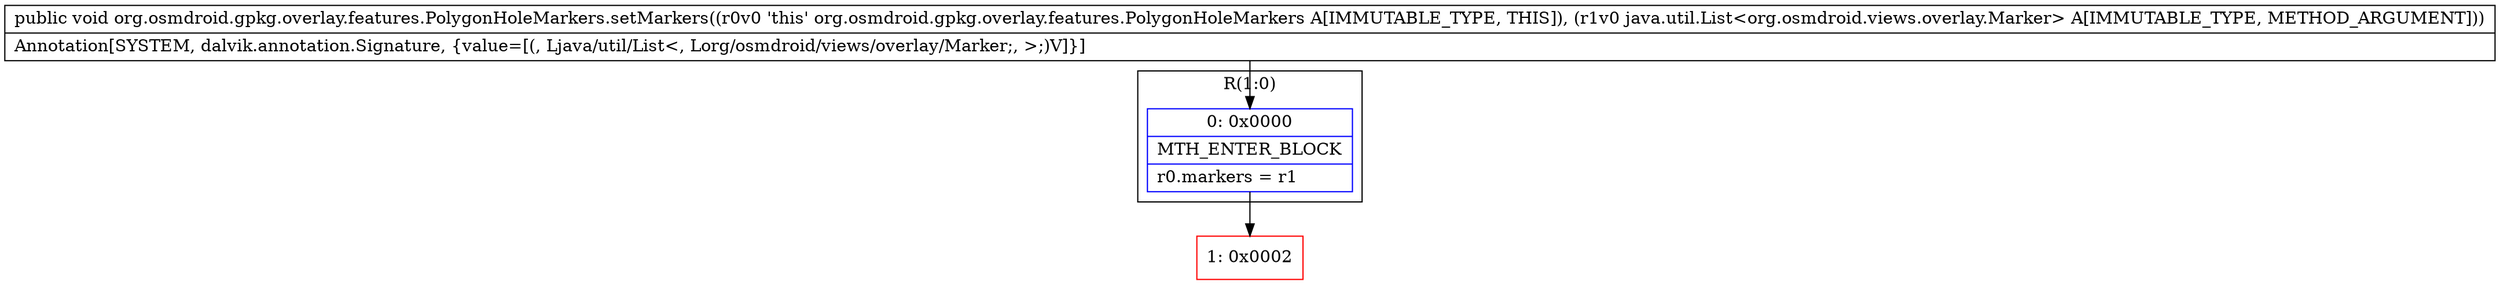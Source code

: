 digraph "CFG fororg.osmdroid.gpkg.overlay.features.PolygonHoleMarkers.setMarkers(Ljava\/util\/List;)V" {
subgraph cluster_Region_1411753900 {
label = "R(1:0)";
node [shape=record,color=blue];
Node_0 [shape=record,label="{0\:\ 0x0000|MTH_ENTER_BLOCK\l|r0.markers = r1\l}"];
}
Node_1 [shape=record,color=red,label="{1\:\ 0x0002}"];
MethodNode[shape=record,label="{public void org.osmdroid.gpkg.overlay.features.PolygonHoleMarkers.setMarkers((r0v0 'this' org.osmdroid.gpkg.overlay.features.PolygonHoleMarkers A[IMMUTABLE_TYPE, THIS]), (r1v0 java.util.List\<org.osmdroid.views.overlay.Marker\> A[IMMUTABLE_TYPE, METHOD_ARGUMENT]))  | Annotation[SYSTEM, dalvik.annotation.Signature, \{value=[(, Ljava\/util\/List\<, Lorg\/osmdroid\/views\/overlay\/Marker;, \>;)V]\}]\l}"];
MethodNode -> Node_0;
Node_0 -> Node_1;
}

